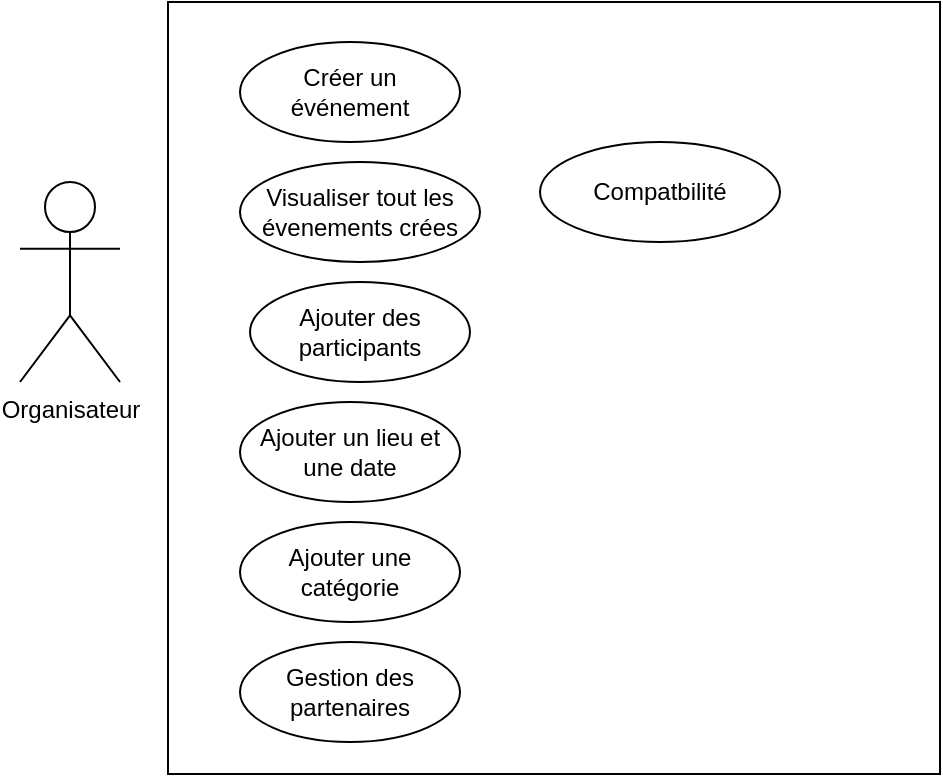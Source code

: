<mxfile version="24.3.1" type="github">
  <diagram name="Page-1" id="lcPY9blQmOie27JDpAWG">
    <mxGraphModel dx="1434" dy="692" grid="1" gridSize="10" guides="1" tooltips="1" connect="1" arrows="1" fold="1" page="1" pageScale="1" pageWidth="827" pageHeight="1169" math="0" shadow="0">
      <root>
        <mxCell id="0" />
        <mxCell id="1" parent="0" />
        <mxCell id="WF3yuQVO9BQaIFUgOyt4-1" value="" style="whiteSpace=wrap;html=1;aspect=fixed;" parent="1" vertex="1">
          <mxGeometry x="284" y="170" width="386" height="386" as="geometry" />
        </mxCell>
        <mxCell id="13y57F0gCtI-JH2VbQ-N-1" value="Organisateur" style="shape=umlActor;verticalLabelPosition=bottom;verticalAlign=top;html=1;outlineConnect=0;" vertex="1" parent="1">
          <mxGeometry x="210" y="260" width="50" height="100" as="geometry" />
        </mxCell>
        <mxCell id="13y57F0gCtI-JH2VbQ-N-4" value="Créer un événement" style="ellipse;whiteSpace=wrap;html=1;" vertex="1" parent="1">
          <mxGeometry x="320" y="190" width="110" height="50" as="geometry" />
        </mxCell>
        <mxCell id="13y57F0gCtI-JH2VbQ-N-5" value="&lt;div align=&quot;center&quot;&gt;Visualiser tout les évenements crées&lt;/div&gt;" style="ellipse;whiteSpace=wrap;html=1;align=center;" vertex="1" parent="1">
          <mxGeometry x="320" y="250" width="120" height="50" as="geometry" />
        </mxCell>
        <mxCell id="13y57F0gCtI-JH2VbQ-N-6" value="Ajouter des participants" style="ellipse;whiteSpace=wrap;html=1;" vertex="1" parent="1">
          <mxGeometry x="325" y="310" width="110" height="50" as="geometry" />
        </mxCell>
        <mxCell id="13y57F0gCtI-JH2VbQ-N-7" value="Ajouter un lieu et une date" style="ellipse;whiteSpace=wrap;html=1;" vertex="1" parent="1">
          <mxGeometry x="320" y="370" width="110" height="50" as="geometry" />
        </mxCell>
        <mxCell id="13y57F0gCtI-JH2VbQ-N-8" value="Ajouter une catégorie" style="ellipse;whiteSpace=wrap;html=1;" vertex="1" parent="1">
          <mxGeometry x="320" y="430" width="110" height="50" as="geometry" />
        </mxCell>
        <mxCell id="13y57F0gCtI-JH2VbQ-N-9" value="Gestion des partenaires" style="ellipse;whiteSpace=wrap;html=1;" vertex="1" parent="1">
          <mxGeometry x="320" y="490" width="110" height="50" as="geometry" />
        </mxCell>
        <mxCell id="13y57F0gCtI-JH2VbQ-N-11" value="Compatbilité" style="ellipse;whiteSpace=wrap;html=1;align=center;" vertex="1" parent="1">
          <mxGeometry x="470" y="240" width="120" height="50" as="geometry" />
        </mxCell>
      </root>
    </mxGraphModel>
  </diagram>
</mxfile>
